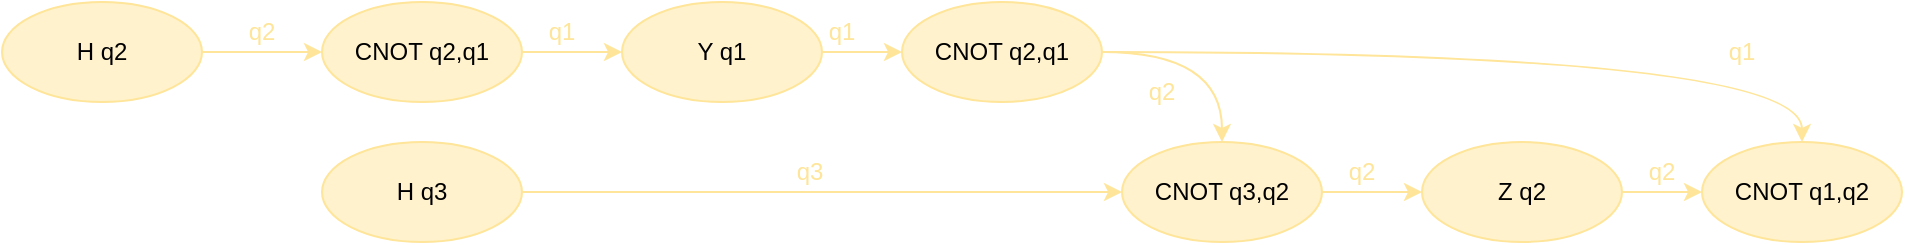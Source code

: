 <mxfile version="21.3.7" type="github">
  <diagram name="第 1 页" id="JV-quxfBy_Cds7PqJIen">
    <mxGraphModel dx="1122" dy="795" grid="1" gridSize="10" guides="1" tooltips="1" connect="1" arrows="1" fold="1" page="1" pageScale="1" pageWidth="827" pageHeight="1169" math="0" shadow="0">
      <root>
        <mxCell id="0" />
        <mxCell id="1" parent="0" />
        <mxCell id="IDwTVlDTQwhsfF0c3umH-1" style="edgeStyle=orthogonalEdgeStyle;rounded=0;orthogonalLoop=1;jettySize=auto;html=1;exitX=1;exitY=0.5;exitDx=0;exitDy=0;entryX=0;entryY=0.5;entryDx=0;entryDy=0;fontColor=none;labelBackgroundColor=none;noLabel=1;strokeColor=#FFE599;" edge="1" parent="1" source="IDwTVlDTQwhsfF0c3umH-2" target="IDwTVlDTQwhsfF0c3umH-8">
          <mxGeometry relative="1" as="geometry" />
        </mxCell>
        <mxCell id="IDwTVlDTQwhsfF0c3umH-2" value="CNOT q2,q1" style="ellipse;whiteSpace=wrap;html=1;strokeColor=#FFE599;fillColor=#FFF2CC;" vertex="1" parent="1">
          <mxGeometry x="170" y="260" width="100" height="50" as="geometry" />
        </mxCell>
        <mxCell id="IDwTVlDTQwhsfF0c3umH-3" style="edgeStyle=orthogonalEdgeStyle;orthogonalLoop=1;jettySize=auto;html=1;exitX=1;exitY=0.5;exitDx=0;exitDy=0;curved=1;strokeColor=#FFE599;" edge="1" parent="1" source="IDwTVlDTQwhsfF0c3umH-4" target="IDwTVlDTQwhsfF0c3umH-6">
          <mxGeometry relative="1" as="geometry" />
        </mxCell>
        <mxCell id="IDwTVlDTQwhsfF0c3umH-26" style="edgeStyle=orthogonalEdgeStyle;orthogonalLoop=1;jettySize=auto;html=1;exitX=1;exitY=0.5;exitDx=0;exitDy=0;entryX=0.5;entryY=0;entryDx=0;entryDy=0;curved=1;strokeColor=#FFE599;" edge="1" parent="1" source="IDwTVlDTQwhsfF0c3umH-4" target="IDwTVlDTQwhsfF0c3umH-21">
          <mxGeometry relative="1" as="geometry" />
        </mxCell>
        <mxCell id="IDwTVlDTQwhsfF0c3umH-4" value="CNOT q2,q1" style="ellipse;whiteSpace=wrap;html=1;strokeColor=#FFE599;fillColor=#FFF2CC;" vertex="1" parent="1">
          <mxGeometry x="460" y="260" width="100" height="50" as="geometry" />
        </mxCell>
        <mxCell id="IDwTVlDTQwhsfF0c3umH-5" style="edgeStyle=orthogonalEdgeStyle;rounded=0;orthogonalLoop=1;jettySize=auto;html=1;exitX=1;exitY=0.5;exitDx=0;exitDy=0;entryX=0;entryY=0.5;entryDx=0;entryDy=0;strokeColor=#FFE599;" edge="1" parent="1" source="IDwTVlDTQwhsfF0c3umH-6" target="IDwTVlDTQwhsfF0c3umH-11">
          <mxGeometry relative="1" as="geometry" />
        </mxCell>
        <mxCell id="IDwTVlDTQwhsfF0c3umH-6" value="CNOT q3,q2" style="ellipse;whiteSpace=wrap;html=1;strokeColor=#FFE599;fillColor=#FFF2CC;" vertex="1" parent="1">
          <mxGeometry x="570" y="330" width="100" height="50" as="geometry" />
        </mxCell>
        <mxCell id="IDwTVlDTQwhsfF0c3umH-7" style="edgeStyle=orthogonalEdgeStyle;rounded=0;orthogonalLoop=1;jettySize=auto;html=1;exitX=1;exitY=0.5;exitDx=0;exitDy=0;entryX=0;entryY=0.5;entryDx=0;entryDy=0;strokeColor=#FFE599;" edge="1" parent="1" source="IDwTVlDTQwhsfF0c3umH-8" target="IDwTVlDTQwhsfF0c3umH-4">
          <mxGeometry relative="1" as="geometry" />
        </mxCell>
        <mxCell id="IDwTVlDTQwhsfF0c3umH-8" value="Y q1" style="ellipse;whiteSpace=wrap;html=1;strokeColor=#FFE599;fillColor=#FFF2CC;" vertex="1" parent="1">
          <mxGeometry x="320" y="260" width="100" height="50" as="geometry" />
        </mxCell>
        <mxCell id="IDwTVlDTQwhsfF0c3umH-9" style="edgeStyle=orthogonalEdgeStyle;rounded=0;orthogonalLoop=1;jettySize=auto;html=1;exitX=1;exitY=0.5;exitDx=0;exitDy=0;entryX=0;entryY=0.5;entryDx=0;entryDy=0;strokeColor=#FFE599;" edge="1" parent="1" source="IDwTVlDTQwhsfF0c3umH-10" target="IDwTVlDTQwhsfF0c3umH-6">
          <mxGeometry relative="1" as="geometry" />
        </mxCell>
        <mxCell id="IDwTVlDTQwhsfF0c3umH-10" value="H q3" style="ellipse;whiteSpace=wrap;html=1;strokeColor=#FFE599;fillColor=#FFF2CC;" vertex="1" parent="1">
          <mxGeometry x="170" y="330" width="100" height="50" as="geometry" />
        </mxCell>
        <mxCell id="IDwTVlDTQwhsfF0c3umH-24" style="edgeStyle=orthogonalEdgeStyle;rounded=0;orthogonalLoop=1;jettySize=auto;html=1;exitX=1;exitY=0.5;exitDx=0;exitDy=0;entryX=0;entryY=0.5;entryDx=0;entryDy=0;strokeColor=#FFE599;" edge="1" parent="1" source="IDwTVlDTQwhsfF0c3umH-11" target="IDwTVlDTQwhsfF0c3umH-21">
          <mxGeometry relative="1" as="geometry" />
        </mxCell>
        <mxCell id="IDwTVlDTQwhsfF0c3umH-11" value="Z q2" style="ellipse;whiteSpace=wrap;html=1;strokeColor=#FFE599;fillColor=#FFF2CC;" vertex="1" parent="1">
          <mxGeometry x="720" y="330" width="100" height="50" as="geometry" />
        </mxCell>
        <mxCell id="IDwTVlDTQwhsfF0c3umH-12" value="q1" style="text;html=1;strokeColor=none;fillColor=none;align=center;verticalAlign=middle;whiteSpace=wrap;rounded=0;fontColor=#FFE599;" vertex="1" parent="1">
          <mxGeometry x="260" y="260" width="60" height="30" as="geometry" />
        </mxCell>
        <mxCell id="IDwTVlDTQwhsfF0c3umH-13" value="q1" style="text;html=1;strokeColor=none;fillColor=none;align=center;verticalAlign=middle;whiteSpace=wrap;rounded=0;fontColor=#FFE599;" vertex="1" parent="1">
          <mxGeometry x="400" y="260" width="60" height="30" as="geometry" />
        </mxCell>
        <mxCell id="IDwTVlDTQwhsfF0c3umH-14" value="q2" style="text;html=1;strokeColor=none;fillColor=none;align=center;verticalAlign=middle;whiteSpace=wrap;rounded=0;fontColor=#FFE599;" vertex="1" parent="1">
          <mxGeometry x="560" y="290" width="60" height="30" as="geometry" />
        </mxCell>
        <mxCell id="IDwTVlDTQwhsfF0c3umH-15" value="q2" style="text;html=1;strokeColor=none;fillColor=none;align=center;verticalAlign=middle;whiteSpace=wrap;rounded=0;fontColor=#FFE599;" vertex="1" parent="1">
          <mxGeometry x="660" y="330" width="60" height="30" as="geometry" />
        </mxCell>
        <mxCell id="IDwTVlDTQwhsfF0c3umH-16" value="q3" style="text;html=1;strokeColor=none;fillColor=none;align=center;verticalAlign=middle;whiteSpace=wrap;rounded=0;fontColor=#FFE599;" vertex="1" parent="1">
          <mxGeometry x="384" y="330" width="60" height="30" as="geometry" />
        </mxCell>
        <mxCell id="IDwTVlDTQwhsfF0c3umH-18" style="edgeStyle=orthogonalEdgeStyle;rounded=0;orthogonalLoop=1;jettySize=auto;html=1;exitX=1;exitY=0.5;exitDx=0;exitDy=0;entryX=0;entryY=0.5;entryDx=0;entryDy=0;strokeColor=#FFE599;" edge="1" parent="1" source="IDwTVlDTQwhsfF0c3umH-17" target="IDwTVlDTQwhsfF0c3umH-2">
          <mxGeometry relative="1" as="geometry" />
        </mxCell>
        <mxCell id="IDwTVlDTQwhsfF0c3umH-17" value="H q2" style="ellipse;whiteSpace=wrap;html=1;strokeColor=#FFE599;fillColor=#FFF2CC;" vertex="1" parent="1">
          <mxGeometry x="10" y="260" width="100" height="50" as="geometry" />
        </mxCell>
        <mxCell id="IDwTVlDTQwhsfF0c3umH-19" value="q2" style="text;html=1;strokeColor=none;fillColor=none;align=center;verticalAlign=middle;whiteSpace=wrap;rounded=0;fontColor=#FFE599;" vertex="1" parent="1">
          <mxGeometry x="110" y="260" width="60" height="30" as="geometry" />
        </mxCell>
        <mxCell id="IDwTVlDTQwhsfF0c3umH-21" value="CNOT q1,q2" style="ellipse;whiteSpace=wrap;html=1;strokeColor=#FFE599;fillColor=#FFF2CC;" vertex="1" parent="1">
          <mxGeometry x="860" y="330" width="100" height="50" as="geometry" />
        </mxCell>
        <mxCell id="IDwTVlDTQwhsfF0c3umH-25" value="q2" style="text;html=1;strokeColor=none;fillColor=none;align=center;verticalAlign=middle;whiteSpace=wrap;rounded=0;fontColor=#FFE599;" vertex="1" parent="1">
          <mxGeometry x="810" y="330" width="60" height="30" as="geometry" />
        </mxCell>
        <mxCell id="IDwTVlDTQwhsfF0c3umH-27" value="q1" style="text;html=1;strokeColor=none;fillColor=none;align=center;verticalAlign=middle;whiteSpace=wrap;rounded=0;fontColor=#FFE599;" vertex="1" parent="1">
          <mxGeometry x="850" y="270" width="60" height="30" as="geometry" />
        </mxCell>
      </root>
    </mxGraphModel>
  </diagram>
</mxfile>

